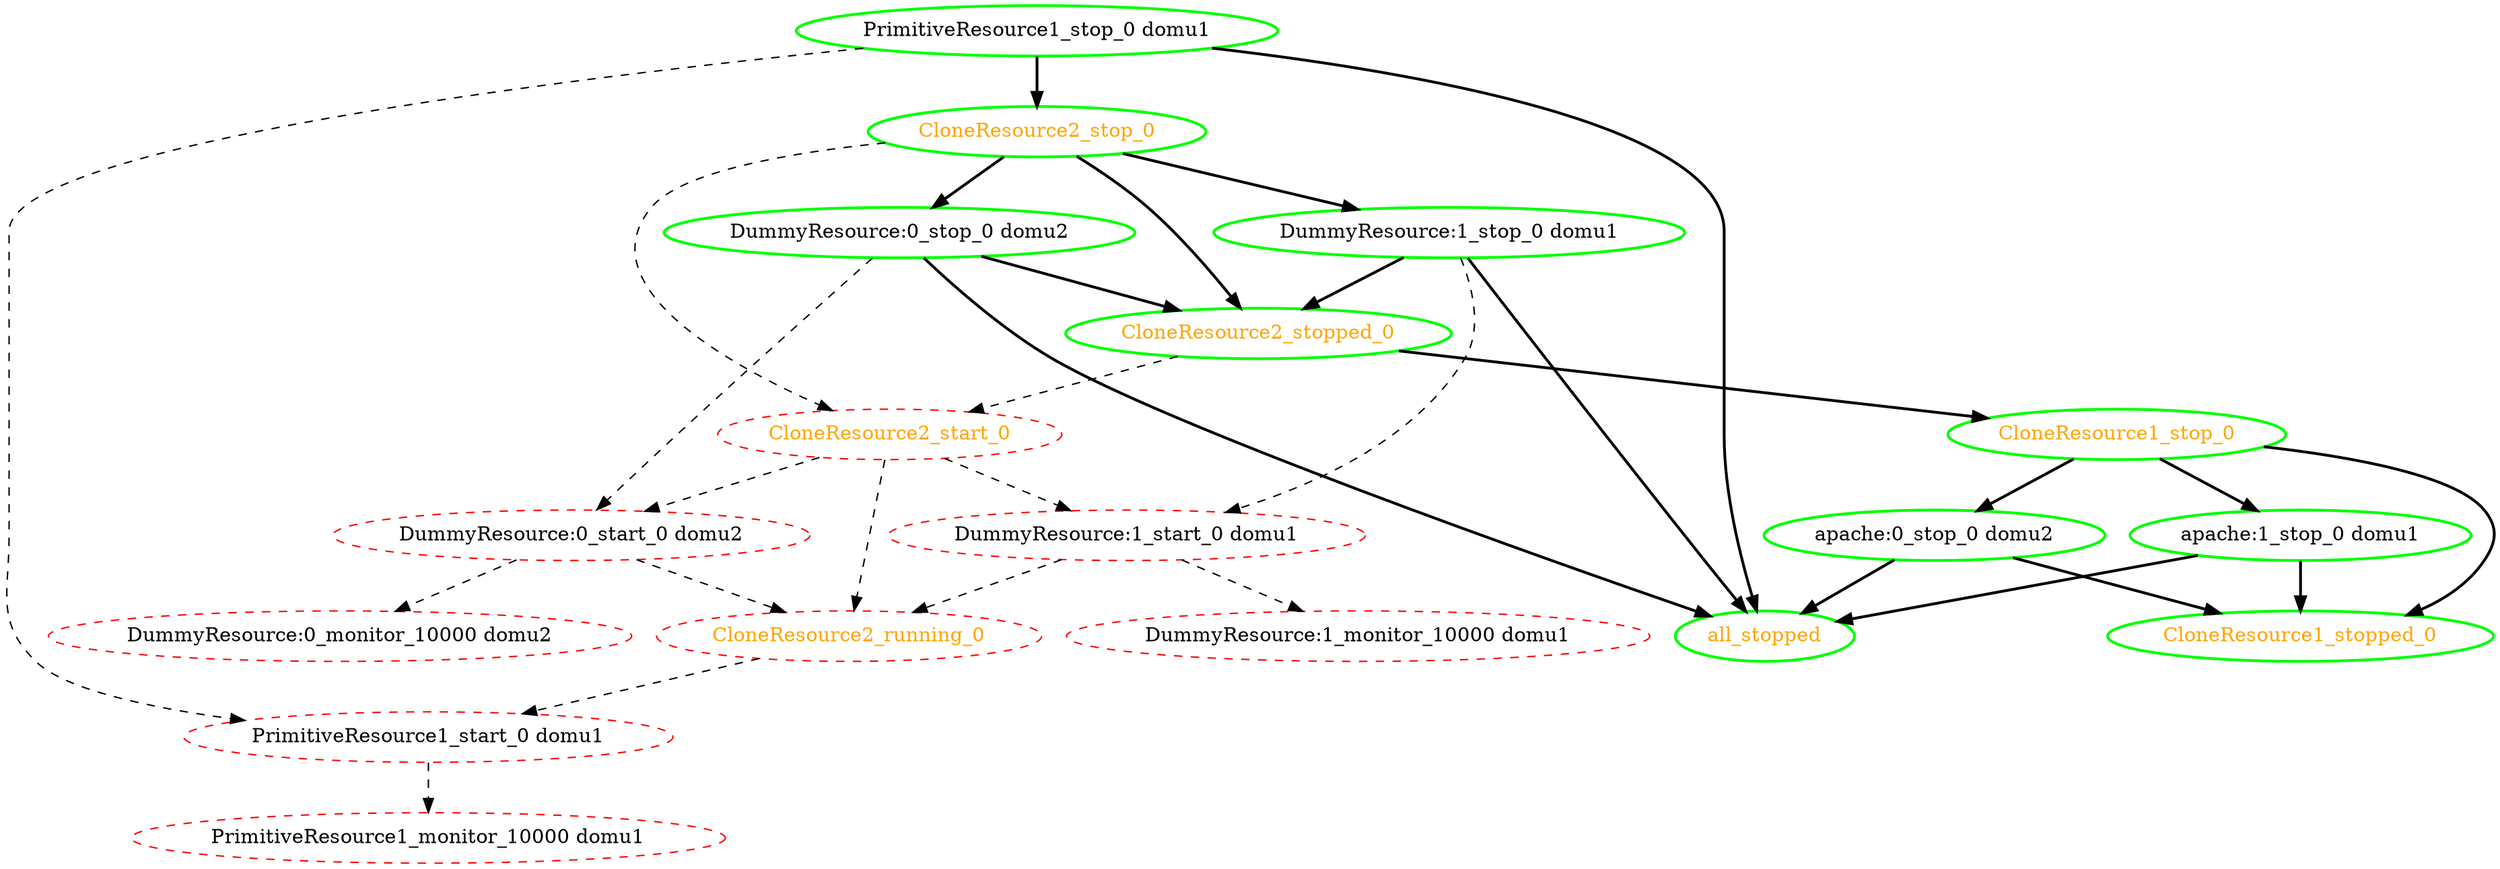 digraph "g" {
"CloneResource1_stop_0" -> "CloneResource1_stopped_0" [ style = bold]
"CloneResource1_stop_0" -> "apache:0_stop_0 domu2" [ style = bold]
"CloneResource1_stop_0" -> "apache:1_stop_0 domu1" [ style = bold]
"CloneResource1_stop_0" [ style=bold color="green" fontcolor="orange"  ]
"CloneResource1_stopped_0" [ style=bold color="green" fontcolor="orange"  ]
"CloneResource2_running_0" -> "PrimitiveResource1_start_0 domu1" [ style = dashed]
"CloneResource2_running_0" [ style=dashed color="red" fontcolor="orange"  ]
"CloneResource2_start_0" -> "CloneResource2_running_0" [ style = dashed]
"CloneResource2_start_0" -> "DummyResource:0_start_0 domu2" [ style = dashed]
"CloneResource2_start_0" -> "DummyResource:1_start_0 domu1" [ style = dashed]
"CloneResource2_start_0" [ style=dashed color="red" fontcolor="orange"  ]
"CloneResource2_stop_0" -> "CloneResource2_start_0" [ style = dashed]
"CloneResource2_stop_0" -> "CloneResource2_stopped_0" [ style = bold]
"CloneResource2_stop_0" -> "DummyResource:0_stop_0 domu2" [ style = bold]
"CloneResource2_stop_0" -> "DummyResource:1_stop_0 domu1" [ style = bold]
"CloneResource2_stop_0" [ style=bold color="green" fontcolor="orange"  ]
"CloneResource2_stopped_0" -> "CloneResource1_stop_0" [ style = bold]
"CloneResource2_stopped_0" -> "CloneResource2_start_0" [ style = dashed]
"CloneResource2_stopped_0" [ style=bold color="green" fontcolor="orange"  ]
"DummyResource:0_monitor_10000 domu2" [ style=dashed color="red" fontcolor="black"  ]
"DummyResource:0_start_0 domu2" -> "CloneResource2_running_0" [ style = dashed]
"DummyResource:0_start_0 domu2" -> "DummyResource:0_monitor_10000 domu2" [ style = dashed]
"DummyResource:0_start_0 domu2" [ style=dashed color="red" fontcolor="black"  ]
"DummyResource:0_stop_0 domu2" -> "CloneResource2_stopped_0" [ style = bold]
"DummyResource:0_stop_0 domu2" -> "DummyResource:0_start_0 domu2" [ style = dashed]
"DummyResource:0_stop_0 domu2" -> "all_stopped" [ style = bold]
"DummyResource:0_stop_0 domu2" [ style=bold color="green" fontcolor="black"  ]
"DummyResource:1_monitor_10000 domu1" [ style=dashed color="red" fontcolor="black"  ]
"DummyResource:1_start_0 domu1" -> "CloneResource2_running_0" [ style = dashed]
"DummyResource:1_start_0 domu1" -> "DummyResource:1_monitor_10000 domu1" [ style = dashed]
"DummyResource:1_start_0 domu1" [ style=dashed color="red" fontcolor="black"  ]
"DummyResource:1_stop_0 domu1" -> "CloneResource2_stopped_0" [ style = bold]
"DummyResource:1_stop_0 domu1" -> "DummyResource:1_start_0 domu1" [ style = dashed]
"DummyResource:1_stop_0 domu1" -> "all_stopped" [ style = bold]
"DummyResource:1_stop_0 domu1" [ style=bold color="green" fontcolor="black"  ]
"PrimitiveResource1_monitor_10000 domu1" [ style=dashed color="red" fontcolor="black"  ]
"PrimitiveResource1_start_0 domu1" -> "PrimitiveResource1_monitor_10000 domu1" [ style = dashed]
"PrimitiveResource1_start_0 domu1" [ style=dashed color="red" fontcolor="black"  ]
"PrimitiveResource1_stop_0 domu1" -> "CloneResource2_stop_0" [ style = bold]
"PrimitiveResource1_stop_0 domu1" -> "PrimitiveResource1_start_0 domu1" [ style = dashed]
"PrimitiveResource1_stop_0 domu1" -> "all_stopped" [ style = bold]
"PrimitiveResource1_stop_0 domu1" [ style=bold color="green" fontcolor="black"  ]
"all_stopped" [ style=bold color="green" fontcolor="orange"  ]
"apache:0_stop_0 domu2" -> "CloneResource1_stopped_0" [ style = bold]
"apache:0_stop_0 domu2" -> "all_stopped" [ style = bold]
"apache:0_stop_0 domu2" [ style=bold color="green" fontcolor="black"  ]
"apache:1_stop_0 domu1" -> "CloneResource1_stopped_0" [ style = bold]
"apache:1_stop_0 domu1" -> "all_stopped" [ style = bold]
"apache:1_stop_0 domu1" [ style=bold color="green" fontcolor="black"  ]
}
